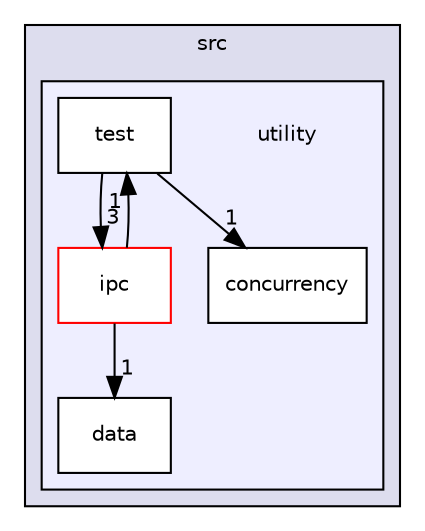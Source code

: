 digraph "/home/hoo/project/Express/src/utility" {
  compound=true
  node [ fontsize="10", fontname="Helvetica"];
  edge [ labelfontsize="10", labelfontname="Helvetica"];
  subgraph clusterdir_68267d1309a1af8e8297ef4c3efbcdba {
    graph [ bgcolor="#ddddee", pencolor="black", label="src" fontname="Helvetica", fontsize="10", URL="dir_68267d1309a1af8e8297ef4c3efbcdba.html"]
  subgraph clusterdir_0619a8f54b4fad7043a6de45be8fde0b {
    graph [ bgcolor="#eeeeff", pencolor="black", label="" URL="dir_0619a8f54b4fad7043a6de45be8fde0b.html"];
    dir_0619a8f54b4fad7043a6de45be8fde0b [shape=plaintext label="utility"];
  dir_9ddace91b9d75f2b391d39ae99b4c600 [shape=box label="concurrency" fillcolor="white" style="filled" URL="dir_9ddace91b9d75f2b391d39ae99b4c600.html"];
  dir_d360c48aa0a3c3f27257a6424a974ab8 [shape=box label="data" fillcolor="white" style="filled" URL="dir_d360c48aa0a3c3f27257a6424a974ab8.html"];
  dir_8bc533ae4e070b67fdac28663519efb4 [shape=box label="ipc" fillcolor="white" style="filled" color="red" URL="dir_8bc533ae4e070b67fdac28663519efb4.html"];
  dir_d5fdc76a5a613cc7d4eac4a9dc973e0d [shape=box label="test" fillcolor="white" style="filled" URL="dir_d5fdc76a5a613cc7d4eac4a9dc973e0d.html"];
  }
  }
  dir_8bc533ae4e070b67fdac28663519efb4->dir_d360c48aa0a3c3f27257a6424a974ab8 [headlabel="1", labeldistance=1.5 headhref="dir_000005_000010.html"];
  dir_8bc533ae4e070b67fdac28663519efb4->dir_d5fdc76a5a613cc7d4eac4a9dc973e0d [headlabel="1", labeldistance=1.5 headhref="dir_000005_000007.html"];
  dir_d5fdc76a5a613cc7d4eac4a9dc973e0d->dir_8bc533ae4e070b67fdac28663519efb4 [headlabel="3", labeldistance=1.5 headhref="dir_000007_000005.html"];
  dir_d5fdc76a5a613cc7d4eac4a9dc973e0d->dir_9ddace91b9d75f2b391d39ae99b4c600 [headlabel="1", labeldistance=1.5 headhref="dir_000007_000009.html"];
}
